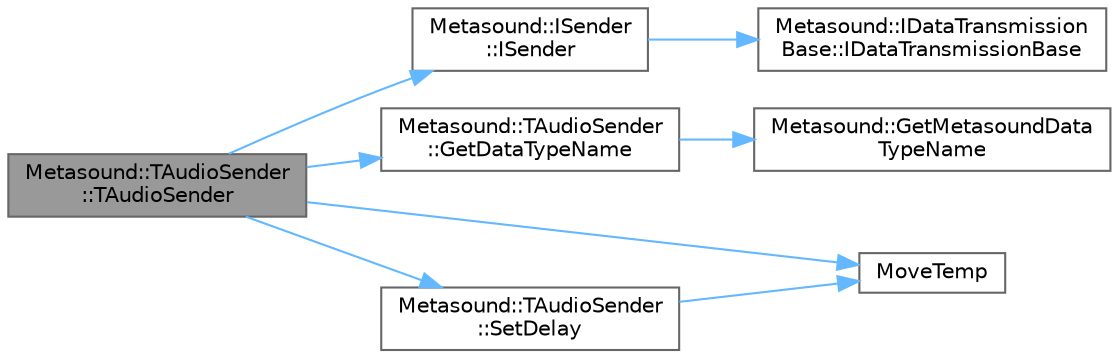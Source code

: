 digraph "Metasound::TAudioSender::TAudioSender"
{
 // INTERACTIVE_SVG=YES
 // LATEX_PDF_SIZE
  bgcolor="transparent";
  edge [fontname=Helvetica,fontsize=10,labelfontname=Helvetica,labelfontsize=10];
  node [fontname=Helvetica,fontsize=10,shape=box,height=0.2,width=0.4];
  rankdir="LR";
  Node1 [id="Node000001",label="Metasound::TAudioSender\l::TAudioSender",height=0.2,width=0.4,color="gray40", fillcolor="grey60", style="filled", fontcolor="black",tooltip=" "];
  Node1 -> Node2 [id="edge1_Node000001_Node000002",color="steelblue1",style="solid",tooltip=" "];
  Node2 [id="Node000002",label="Metasound::ISender\l::ISender",height=0.2,width=0.4,color="grey40", fillcolor="white", style="filled",URL="$d1/d7c/classMetasound_1_1ISender.html#a1db7e64a3799c242a3d88c7e51930709",tooltip=" "];
  Node2 -> Node3 [id="edge2_Node000002_Node000003",color="steelblue1",style="solid",tooltip=" "];
  Node3 [id="Node000003",label="Metasound::IDataTransmission\lBase::IDataTransmissionBase",height=0.2,width=0.4,color="grey40", fillcolor="white", style="filled",URL="$da/ddb/classMetasound_1_1IDataTransmissionBase.html#ab57b36f468114d94d279f15c8cc23b0a",tooltip=" "];
  Node1 -> Node4 [id="edge3_Node000001_Node000004",color="steelblue1",style="solid",tooltip=" "];
  Node4 [id="Node000004",label="Metasound::TAudioSender\l::GetDataTypeName",height=0.2,width=0.4,color="grey40", fillcolor="white", style="filled",URL="$dc/d6d/classMetasound_1_1TAudioSender.html#a5084b3e43ee3785dfe90de5094523415",tooltip=" "];
  Node4 -> Node5 [id="edge4_Node000004_Node000005",color="steelblue1",style="solid",tooltip=" "];
  Node5 [id="Node000005",label="Metasound::GetMetasoundData\lTypeName",height=0.2,width=0.4,color="grey40", fillcolor="white", style="filled",URL="$d8/d33/namespaceMetasound.html#a2cc582a51a655c14c6cfe340ded4140c",tooltip="Return the data type FName for a registered data type."];
  Node1 -> Node6 [id="edge5_Node000001_Node000006",color="steelblue1",style="solid",tooltip=" "];
  Node6 [id="Node000006",label="MoveTemp",height=0.2,width=0.4,color="grey40", fillcolor="white", style="filled",URL="$d4/d24/UnrealTemplate_8h.html#ad5e6c049aeb9c9115fec514ba581dbb6",tooltip="MoveTemp will cast a reference to an rvalue reference."];
  Node1 -> Node7 [id="edge6_Node000001_Node000007",color="steelblue1",style="solid",tooltip=" "];
  Node7 [id="Node000007",label="Metasound::TAudioSender\l::SetDelay",height=0.2,width=0.4,color="grey40", fillcolor="white", style="filled",URL="$dc/d6d/classMetasound_1_1TAudioSender.html#a528dd721d92d9cc2df3cf0b32db4e830",tooltip=" "];
  Node7 -> Node6 [id="edge7_Node000007_Node000006",color="steelblue1",style="solid",tooltip=" "];
}
